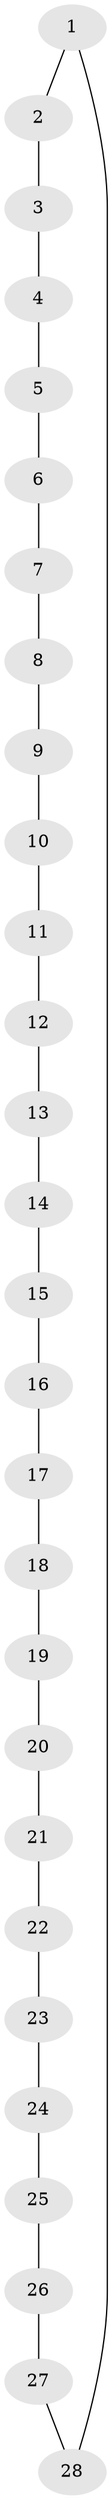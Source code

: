 // original degree distribution, {2: 1.0}
// Generated by graph-tools (version 1.1) at 2025/37/03/04/25 23:37:58]
// undirected, 28 vertices, 28 edges
graph export_dot {
  node [color=gray90,style=filled];
  1;
  2;
  3;
  4;
  5;
  6;
  7;
  8;
  9;
  10;
  11;
  12;
  13;
  14;
  15;
  16;
  17;
  18;
  19;
  20;
  21;
  22;
  23;
  24;
  25;
  26;
  27;
  28;
  1 -- 2 [weight=1.0];
  1 -- 28 [weight=1.0];
  2 -- 3 [weight=1.0];
  3 -- 4 [weight=1.0];
  4 -- 5 [weight=1.0];
  5 -- 6 [weight=1.0];
  6 -- 7 [weight=1.0];
  7 -- 8 [weight=1.0];
  8 -- 9 [weight=1.0];
  9 -- 10 [weight=1.0];
  10 -- 11 [weight=1.0];
  11 -- 12 [weight=1.0];
  12 -- 13 [weight=1.0];
  13 -- 14 [weight=1.0];
  14 -- 15 [weight=1.0];
  15 -- 16 [weight=1.0];
  16 -- 17 [weight=1.0];
  17 -- 18 [weight=1.0];
  18 -- 19 [weight=1.0];
  19 -- 20 [weight=1.0];
  20 -- 21 [weight=1.0];
  21 -- 22 [weight=1.0];
  22 -- 23 [weight=1.0];
  23 -- 24 [weight=1.0];
  24 -- 25 [weight=1.0];
  25 -- 26 [weight=1.0];
  26 -- 27 [weight=1.0];
  27 -- 28 [weight=1.0];
}
